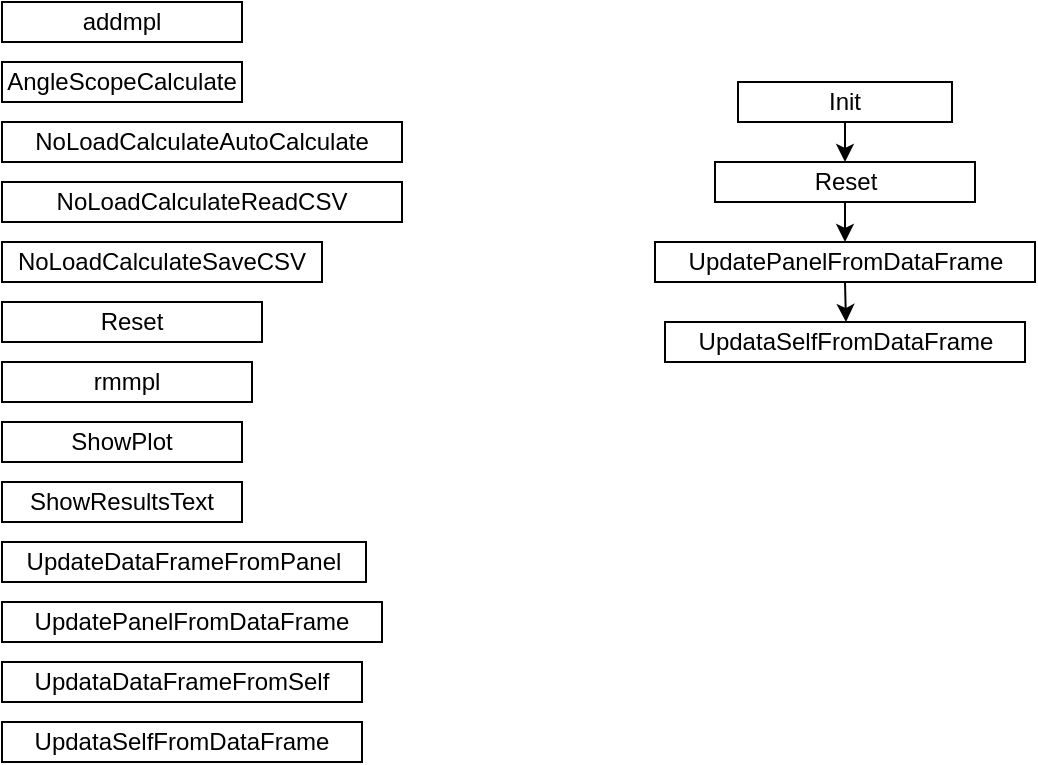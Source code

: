 <mxfile version="12.2.4" pages="1"><diagram id="Cr7rPzRTotAfuvGiZumE" name="Page-1"><mxGraphModel dx="382" dy="435" grid="1" gridSize="10" guides="1" tooltips="1" connect="1" arrows="1" fold="1" page="1" pageScale="1" pageWidth="827" pageHeight="1169" math="0" shadow="0"><root><mxCell id="0"/><mxCell id="1" parent="0"/><mxCell id="2" value="addmpl" style="rounded=0;whiteSpace=wrap;html=1;flipV=0;flipH=1;" parent="1" vertex="1"><mxGeometry x="45" y="130" width="120" height="20" as="geometry"/></mxCell><mxCell id="4" value="AngleScopeCalculate" style="rounded=0;whiteSpace=wrap;html=1;flipV=0;flipH=1;" parent="1" vertex="1"><mxGeometry x="45" y="160" width="120" height="20" as="geometry"/></mxCell><mxCell id="7" value="NoLoadCalculateAutoCalculate" style="rounded=0;whiteSpace=wrap;html=1;flipV=0;flipH=1;" parent="1" vertex="1"><mxGeometry x="45" y="190" width="200" height="20" as="geometry"/></mxCell><mxCell id="8" value="NoLoadCalculateSaveCSV" style="rounded=0;whiteSpace=wrap;html=1;flipV=0;flipH=1;" parent="1" vertex="1"><mxGeometry x="45" y="250" width="160" height="20" as="geometry"/></mxCell><mxCell id="9" value="NoLoadCalculateReadCSV" style="rounded=0;whiteSpace=wrap;html=1;flipV=0;flipH=1;" parent="1" vertex="1"><mxGeometry x="45" y="220" width="200" height="20" as="geometry"/></mxCell><mxCell id="10" value="Reset" style="rounded=0;whiteSpace=wrap;html=1;flipV=0;flipH=1;" parent="1" vertex="1"><mxGeometry x="45" y="280" width="130" height="20" as="geometry"/></mxCell><mxCell id="11" value="rmmpl" style="rounded=0;whiteSpace=wrap;html=1;flipV=0;flipH=1;" parent="1" vertex="1"><mxGeometry x="45" y="310" width="125" height="20" as="geometry"/></mxCell><mxCell id="12" value="ShowPlot" style="rounded=0;whiteSpace=wrap;html=1;flipV=0;flipH=1;" parent="1" vertex="1"><mxGeometry x="45" y="340" width="120" height="20" as="geometry"/></mxCell><mxCell id="13" value="ShowResultsText" style="rounded=0;whiteSpace=wrap;html=1;flipV=0;flipH=1;" parent="1" vertex="1"><mxGeometry x="45" y="370" width="120" height="20" as="geometry"/></mxCell><mxCell id="15" value="UpdateDataFrameFromPanel" style="rounded=0;whiteSpace=wrap;html=1;flipV=0;flipH=1;" parent="1" vertex="1"><mxGeometry x="45" y="400" width="182" height="20" as="geometry"/></mxCell><mxCell id="16" value="&lt;span style=&quot;white-space: normal&quot;&gt;UpdatePanelFromDataFrame&lt;/span&gt;" style="rounded=0;whiteSpace=wrap;html=1;flipV=0;flipH=1;" parent="1" vertex="1"><mxGeometry x="45" y="430" width="190" height="20" as="geometry"/></mxCell><mxCell id="17" value="UpdataDataFrameFromSelf" style="rounded=0;whiteSpace=wrap;html=1;flipV=0;flipH=1;" parent="1" vertex="1"><mxGeometry x="45" y="460" width="180" height="20" as="geometry"/></mxCell><mxCell id="19" value="UpdataSelfFromDataFrame" style="rounded=0;whiteSpace=wrap;html=1;flipV=0;flipH=1;" parent="1" vertex="1"><mxGeometry x="45" y="490" width="180" height="20" as="geometry"/></mxCell><mxCell id="24" style="edgeStyle=orthogonalEdgeStyle;rounded=0;orthogonalLoop=1;jettySize=auto;html=1;exitX=0.5;exitY=1;exitDx=0;exitDy=0;entryX=0.5;entryY=0;entryDx=0;entryDy=0;" parent="1" source="20" target="22" edge="1"><mxGeometry relative="1" as="geometry"/></mxCell><mxCell id="20" value="Init" style="rounded=0;whiteSpace=wrap;html=1;" parent="1" vertex="1"><mxGeometry x="413" y="170" width="107" height="20" as="geometry"/></mxCell><mxCell id="29" style="edgeStyle=orthogonalEdgeStyle;rounded=0;orthogonalLoop=1;jettySize=auto;html=1;exitX=0.5;exitY=1;exitDx=0;exitDy=0;entryX=0.5;entryY=0;entryDx=0;entryDy=0;" parent="1" source="22" target="27" edge="1"><mxGeometry relative="1" as="geometry"/></mxCell><mxCell id="22" value="Reset" style="rounded=0;whiteSpace=wrap;html=1;" parent="1" vertex="1"><mxGeometry x="401.5" y="210" width="130" height="20" as="geometry"/></mxCell><mxCell id="30" style="edgeStyle=orthogonalEdgeStyle;rounded=0;orthogonalLoop=1;jettySize=auto;html=1;exitX=0.5;exitY=1;exitDx=0;exitDy=0;entryX=0.5;entryY=0;entryDx=0;entryDy=0;" parent="1" source="27" edge="1"><mxGeometry relative="1" as="geometry"><mxPoint x="467" y="290" as="targetPoint"/></mxGeometry></mxCell><mxCell id="27" value="&lt;span style=&quot;white-space: normal&quot;&gt;UpdatePanelFromDataFrame&lt;/span&gt;" style="rounded=0;whiteSpace=wrap;html=1;flipV=0;flipH=1;" parent="1" vertex="1"><mxGeometry x="371.5" y="250" width="190" height="20" as="geometry"/></mxCell><mxCell id="31" value="UpdataSelfFromDataFrame" style="rounded=0;whiteSpace=wrap;html=1;flipV=0;flipH=1;" parent="1" vertex="1"><mxGeometry x="376.5" y="290" width="180" height="20" as="geometry"/></mxCell></root></mxGraphModel></diagram></mxfile>